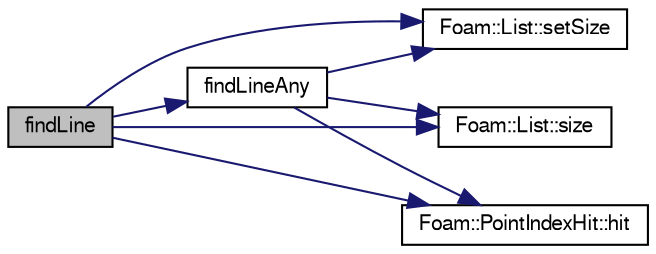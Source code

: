 digraph "findLine"
{
  bgcolor="transparent";
  edge [fontname="FreeSans",fontsize="10",labelfontname="FreeSans",labelfontsize="10"];
  node [fontname="FreeSans",fontsize="10",shape=record];
  rankdir="LR";
  Node100 [label="findLine",height=0.2,width=0.4,color="black", fillcolor="grey75", style="filled", fontcolor="black"];
  Node100 -> Node101 [color="midnightblue",fontsize="10",style="solid",fontname="FreeSans"];
  Node101 [label="findLineAny",height=0.2,width=0.4,color="black",URL="$a25214.html#a3cb961eda9c4705631ac1b5b1ca29b97",tooltip="Return any intersection on segment from start to end. "];
  Node101 -> Node102 [color="midnightblue",fontsize="10",style="solid",fontname="FreeSans"];
  Node102 [label="Foam::List::setSize",height=0.2,width=0.4,color="black",URL="$a25694.html#aedb985ffeaf1bdbfeccc2a8730405703",tooltip="Reset size of List. "];
  Node101 -> Node103 [color="midnightblue",fontsize="10",style="solid",fontname="FreeSans"];
  Node103 [label="Foam::List::size",height=0.2,width=0.4,color="black",URL="$a25694.html#a8a5f6fa29bd4b500caf186f60245b384",tooltip="Override size to be inconsistent with allocated storage. "];
  Node101 -> Node104 [color="midnightblue",fontsize="10",style="solid",fontname="FreeSans"];
  Node104 [label="Foam::PointIndexHit::hit",height=0.2,width=0.4,color="black",URL="$a27566.html#aee8dc30bf27cefe419b15f96e594c155",tooltip="Is there a hit. "];
  Node100 -> Node104 [color="midnightblue",fontsize="10",style="solid",fontname="FreeSans"];
  Node100 -> Node102 [color="midnightblue",fontsize="10",style="solid",fontname="FreeSans"];
  Node100 -> Node103 [color="midnightblue",fontsize="10",style="solid",fontname="FreeSans"];
}
